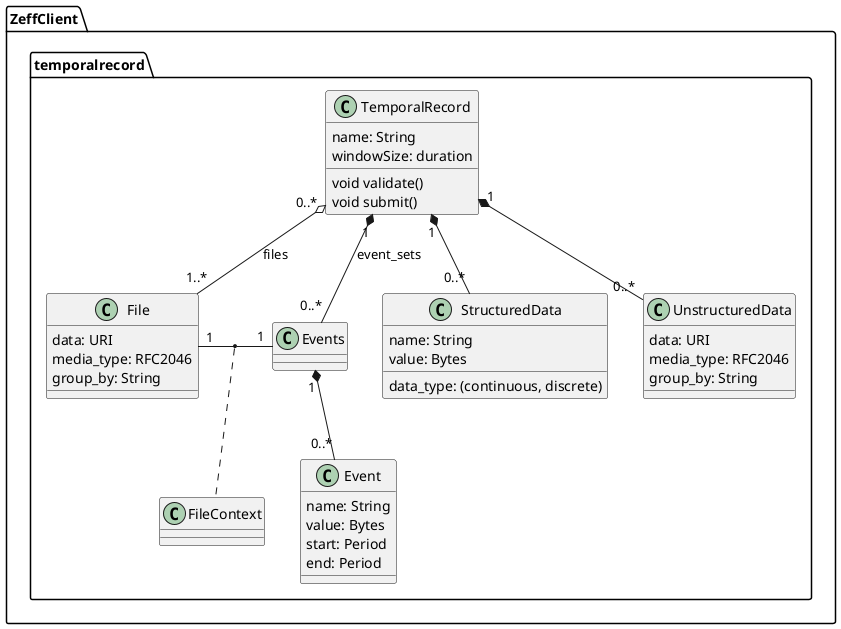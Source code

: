 @startuml

namespace ZeffClient.temporalrecord {
	class TemporalRecord {
		name: String
		windowSize: duration
		void validate()
		void submit()
	}
	TemporalRecord "0..*" o-- "1..*" File : files
	TemporalRecord "1" *-- "0..*" Events : event_sets
	'TemporalRecord "1" *-- "0..*" FileContext : contexts
	TemporalRecord "1" *-- "0..*" StructuredData
	TemporalRecord "1" *-- "0..*" UnstructuredData

	class File {
		data: URI
		media_type: RFC2046
		group_by: String
	}

	class Events {
	}
	Events "1" *-- "0..*" Event

	class Event {
		name: String
		value: Bytes
		start: Period
		end: Period
	}

	class FileContext {
	}
	File "1" - "1" Events
	(File, Events) .. FileContext

	class StructuredData{
		name: String
		value: Bytes
		data_type: (continuous, discrete)
	}

	class UnstructuredData{
		data: URI
		media_type: RFC2046
		group_by: String
	}
}

@enduml
